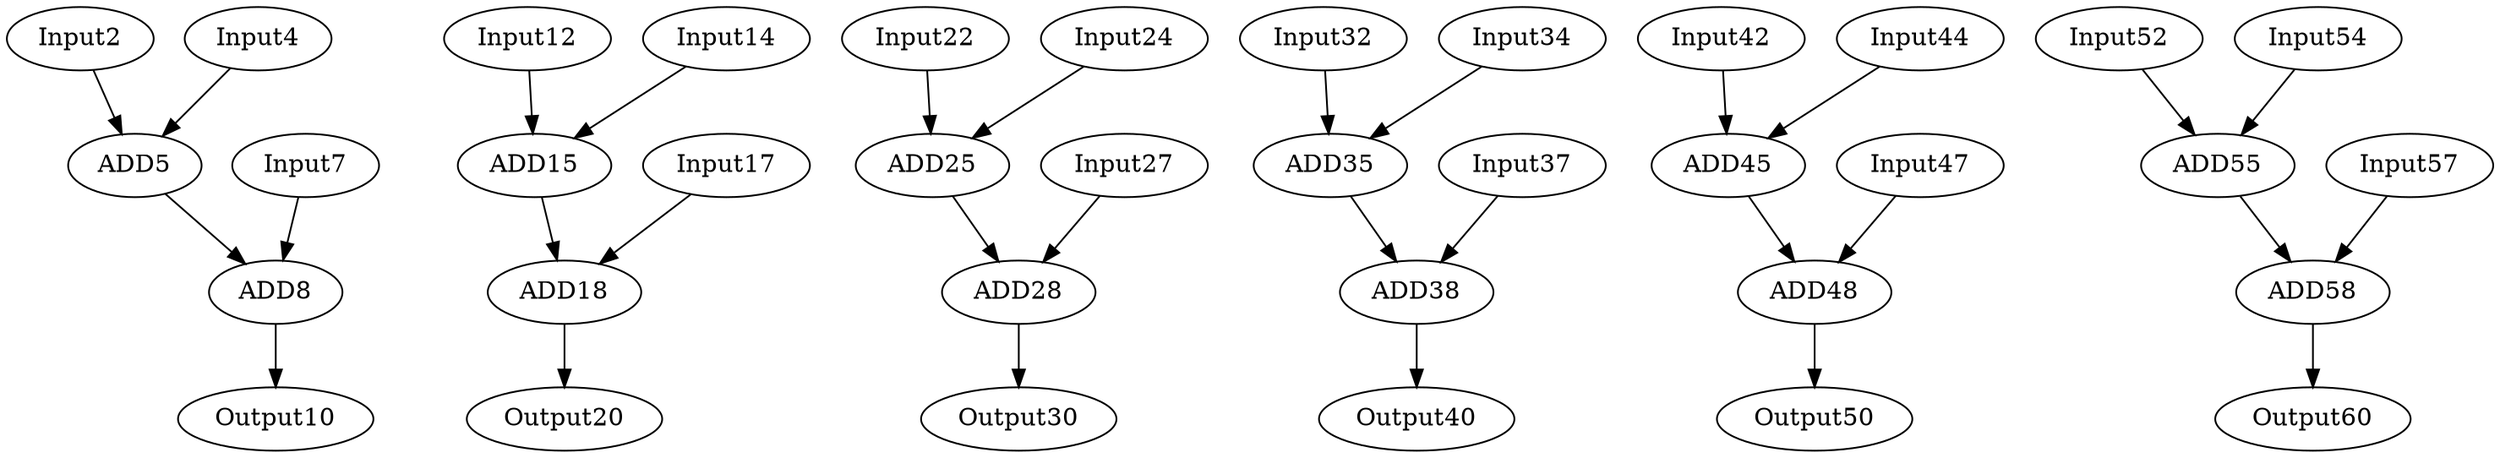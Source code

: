 Digraph G {
Input2[opcode=input, ref_name="A0", size=6158, offset="0, 0", pattern="2, 55, 4, 55"];
Input4[opcode=input, ref_name="B0", size=6158, offset="0, 0", pattern="2, 55, 4, 55"];
ADD5[opcode=add];
Input7[opcode=input, ref_name="C0", size=6158, offset="0, 0", pattern="2, 55, 4, 55"];
ADD8[opcode=add];
Output10[opcode=output, ref_name="D0", size=6158, offset="0, 0", pattern="2, 55, 4, 55"];
Input12[opcode=input, ref_name="A1", size=6158, offset="0, 0", pattern="2, 55, 4, 55"];
Input14[opcode=input, ref_name="B1", size=6158, offset="0, 0", pattern="2, 55, 4, 55"];
ADD15[opcode=add];
Input17[opcode=input, ref_name="C1", size=6158, offset="0, 0", pattern="2, 55, 4, 55"];
ADD18[opcode=add];
Output20[opcode=output, ref_name="D1", size=6158, offset="0, 0", pattern="2, 55, 4, 55"];
Input22[opcode=input, ref_name="A2", size=6158, offset="0, 0", pattern="2, 55, 4, 55"];
Input24[opcode=input, ref_name="B2", size=6158, offset="0, 0", pattern="2, 55, 4, 55"];
ADD25[opcode=add];
Input27[opcode=input, ref_name="C2", size=6158, offset="0, 0", pattern="2, 55, 4, 55"];
ADD28[opcode=add];
Output30[opcode=output, ref_name="D2", size=6158, offset="0, 0", pattern="2, 55, 4, 55"];
Input32[opcode=input, ref_name="A3", size=6158, offset="0, 0", pattern="2, 55, 4, 55"];
Input34[opcode=input, ref_name="B3", size=6158, offset="0, 0", pattern="2, 55, 4, 55"];
ADD35[opcode=add];
Input37[opcode=input, ref_name="C3", size=6158, offset="0, 0", pattern="2, 55, 4, 55"];
ADD38[opcode=add];
Output40[opcode=output, ref_name="D3", size=6158, offset="0, 0", pattern="2, 55, 4, 55"];
Input42[opcode=input, ref_name="A4", size=6158, offset="0, 0", pattern="2, 55, 4, 55"];
Input44[opcode=input, ref_name="B4", size=6158, offset="0, 0", pattern="2, 55, 4, 55"];
ADD45[opcode=add];
Input47[opcode=input, ref_name="C4", size=6158, offset="0, 0", pattern="2, 55, 4, 55"];
ADD48[opcode=add];
Output50[opcode=output, ref_name="D4", size=6158, offset="0, 0", pattern="2, 55, 4, 55"];
Input52[opcode=input, ref_name="A5", size=6158, offset="0, 0", pattern="2, 55, 4, 55"];
Input54[opcode=input, ref_name="B5", size=6158, offset="0, 0", pattern="2, 55, 4, 55"];
ADD55[opcode=add];
Input57[opcode=input, ref_name="C5", size=6158, offset="0, 0", pattern="2, 55, 4, 55"];
ADD58[opcode=add];
Output60[opcode=output, ref_name="D5", size=6158, offset="0, 0", pattern="2, 55, 4, 55"];
Input2->ADD5[operand=1];
Input4->ADD5[operand=0];
ADD5->ADD8[operand=0];
Input7->ADD8[operand=1];
ADD8->Output10[operand=0];
Input12->ADD15[operand=1];
Input14->ADD15[operand=0];
ADD15->ADD18[operand=0];
Input17->ADD18[operand=1];
ADD18->Output20[operand=0];
Input22->ADD25[operand=1];
Input24->ADD25[operand=0];
ADD25->ADD28[operand=0];
Input27->ADD28[operand=1];
ADD28->Output30[operand=0];
Input32->ADD35[operand=1];
Input34->ADD35[operand=0];
ADD35->ADD38[operand=0];
Input37->ADD38[operand=1];
ADD38->Output40[operand=0];
Input42->ADD45[operand=1];
Input44->ADD45[operand=0];
ADD45->ADD48[operand=0];
Input47->ADD48[operand=1];
ADD48->Output50[operand=0];
Input52->ADD55[operand=1];
Input54->ADD55[operand=0];
ADD55->ADD58[operand=0];
Input57->ADD58[operand=1];
ADD58->Output60[operand=0];
}
